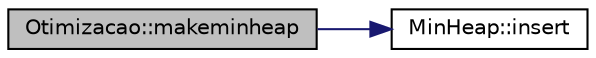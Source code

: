 digraph "Otimizacao::makeminheap"
{
 // LATEX_PDF_SIZE
  edge [fontname="Helvetica",fontsize="10",labelfontname="Helvetica",labelfontsize="10"];
  node [fontname="Helvetica",fontsize="10",shape=record];
  rankdir="LR";
  Node1 [label="Otimizacao::makeminheap",height=0.2,width=0.4,color="black", fillcolor="grey75", style="filled", fontcolor="black",tooltip="Cria MinHeap com a key igual ao ID da Encomenda e value igual ao tempo de entrega."];
  Node1 -> Node2 [color="midnightblue",fontsize="10",style="solid",fontname="Helvetica"];
  Node2 [label="MinHeap::insert",height=0.2,width=0.4,color="black", fillcolor="white", style="filled",URL="$class_min_heap.html#a708cab4630ba761be49aea0ae536d772",tooltip=" "];
}
